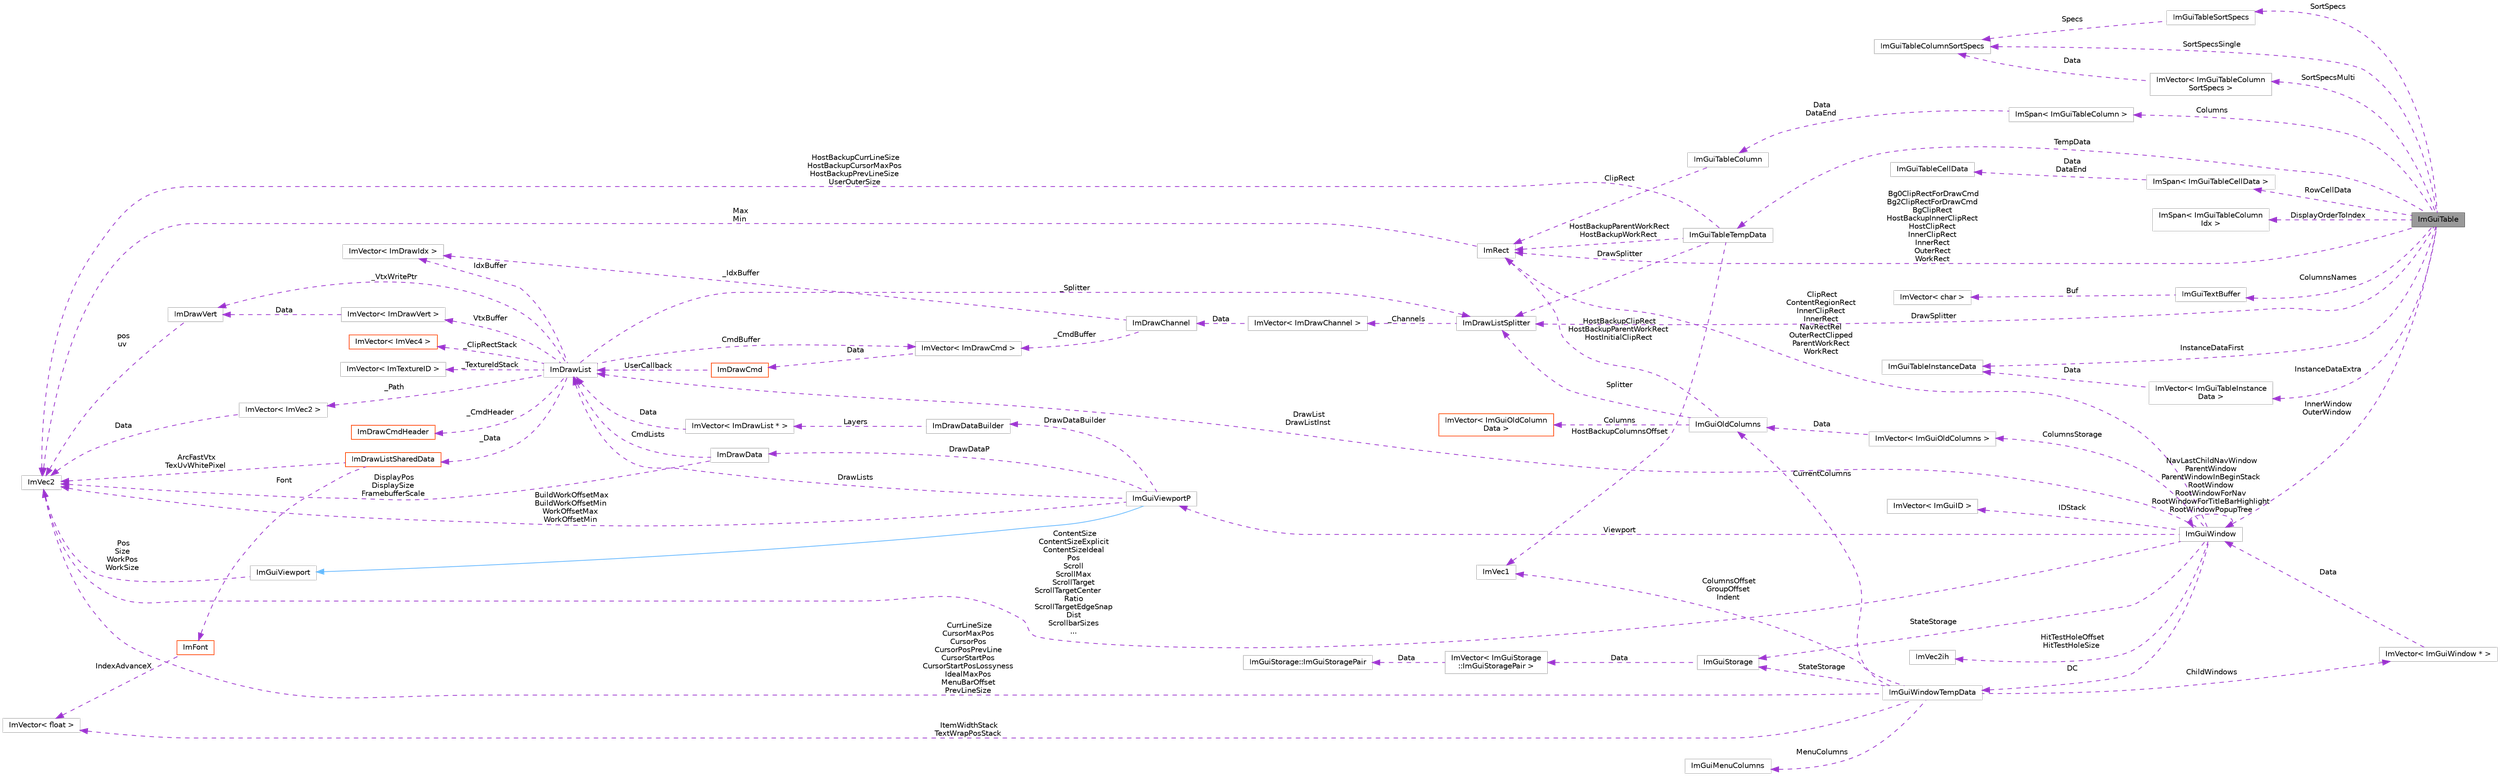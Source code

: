 digraph "ImGuiTable"
{
 // LATEX_PDF_SIZE
  bgcolor="transparent";
  edge [fontname=Helvetica,fontsize=10,labelfontname=Helvetica,labelfontsize=10];
  node [fontname=Helvetica,fontsize=10,shape=box,height=0.2,width=0.4];
  rankdir="LR";
  Node1 [label="ImGuiTable",height=0.2,width=0.4,color="gray40", fillcolor="grey60", style="filled", fontcolor="black",tooltip=" "];
  Node2 -> Node1 [dir="back",color="darkorchid3",style="dashed",label=" TempData" ];
  Node2 [label="ImGuiTableTempData",height=0.2,width=0.4,color="grey75", fillcolor="white", style="filled",URL="$struct_im_gui_table_temp_data.html",tooltip=" "];
  Node3 -> Node2 [dir="back",color="darkorchid3",style="dashed",label=" HostBackupCurrLineSize\nHostBackupCursorMaxPos\nHostBackupPrevLineSize\nUserOuterSize" ];
  Node3 [label="ImVec2",height=0.2,width=0.4,color="grey75", fillcolor="white", style="filled",URL="$struct_im_vec2.html",tooltip=" "];
  Node4 -> Node2 [dir="back",color="darkorchid3",style="dashed",label=" DrawSplitter" ];
  Node4 [label="ImDrawListSplitter",height=0.2,width=0.4,color="grey75", fillcolor="white", style="filled",URL="$struct_im_draw_list_splitter.html",tooltip=" "];
  Node5 -> Node4 [dir="back",color="darkorchid3",style="dashed",label=" _Channels" ];
  Node5 [label="ImVector\< ImDrawChannel \>",height=0.2,width=0.4,color="grey75", fillcolor="white", style="filled",URL="$struct_im_vector.html",tooltip=" "];
  Node6 -> Node5 [dir="back",color="darkorchid3",style="dashed",label=" Data" ];
  Node6 [label="ImDrawChannel",height=0.2,width=0.4,color="grey75", fillcolor="white", style="filled",URL="$struct_im_draw_channel.html",tooltip=" "];
  Node7 -> Node6 [dir="back",color="darkorchid3",style="dashed",label=" _CmdBuffer" ];
  Node7 [label="ImVector\< ImDrawCmd \>",height=0.2,width=0.4,color="grey75", fillcolor="white", style="filled",URL="$struct_im_vector.html",tooltip=" "];
  Node8 -> Node7 [dir="back",color="darkorchid3",style="dashed",label=" Data" ];
  Node8 [label="ImDrawCmd",height=0.2,width=0.4,color="orangered", fillcolor="white", style="filled",URL="$struct_im_draw_cmd.html",tooltip=" "];
  Node10 -> Node8 [dir="back",color="darkorchid3",style="dashed",label=" UserCallback" ];
  Node10 [label="ImDrawList",height=0.2,width=0.4,color="grey75", fillcolor="white", style="filled",URL="$struct_im_draw_list.html",tooltip=" "];
  Node7 -> Node10 [dir="back",color="darkorchid3",style="dashed",label=" CmdBuffer" ];
  Node11 -> Node10 [dir="back",color="darkorchid3",style="dashed",label=" IdxBuffer" ];
  Node11 [label="ImVector\< ImDrawIdx \>",height=0.2,width=0.4,color="grey75", fillcolor="white", style="filled",URL="$struct_im_vector.html",tooltip=" "];
  Node12 -> Node10 [dir="back",color="darkorchid3",style="dashed",label=" VtxBuffer" ];
  Node12 [label="ImVector\< ImDrawVert \>",height=0.2,width=0.4,color="grey75", fillcolor="white", style="filled",URL="$struct_im_vector.html",tooltip=" "];
  Node13 -> Node12 [dir="back",color="darkorchid3",style="dashed",label=" Data" ];
  Node13 [label="ImDrawVert",height=0.2,width=0.4,color="grey75", fillcolor="white", style="filled",URL="$struct_im_draw_vert.html",tooltip=" "];
  Node3 -> Node13 [dir="back",color="darkorchid3",style="dashed",label=" pos\nuv" ];
  Node14 -> Node10 [dir="back",color="darkorchid3",style="dashed",label=" _Data" ];
  Node14 [label="ImDrawListSharedData",height=0.2,width=0.4,color="orangered", fillcolor="white", style="filled",URL="$struct_im_draw_list_shared_data.html",tooltip=" "];
  Node3 -> Node14 [dir="back",color="darkorchid3",style="dashed",label=" ArcFastVtx\nTexUvWhitePixel" ];
  Node15 -> Node14 [dir="back",color="darkorchid3",style="dashed",label=" Font" ];
  Node15 [label="ImFont",height=0.2,width=0.4,color="orangered", fillcolor="white", style="filled",URL="$struct_im_font.html",tooltip=" "];
  Node16 -> Node15 [dir="back",color="darkorchid3",style="dashed",label=" IndexAdvanceX" ];
  Node16 [label="ImVector\< float \>",height=0.2,width=0.4,color="grey75", fillcolor="white", style="filled",URL="$struct_im_vector.html",tooltip=" "];
  Node13 -> Node10 [dir="back",color="darkorchid3",style="dashed",label=" _VtxWritePtr" ];
  Node27 -> Node10 [dir="back",color="darkorchid3",style="dashed",label=" _ClipRectStack" ];
  Node27 [label="ImVector\< ImVec4 \>",height=0.2,width=0.4,color="orangered", fillcolor="white", style="filled",URL="$struct_im_vector.html",tooltip=" "];
  Node28 -> Node10 [dir="back",color="darkorchid3",style="dashed",label=" _TextureIdStack" ];
  Node28 [label="ImVector\< ImTextureID \>",height=0.2,width=0.4,color="grey75", fillcolor="white", style="filled",URL="$struct_im_vector.html",tooltip=" "];
  Node29 -> Node10 [dir="back",color="darkorchid3",style="dashed",label=" _Path" ];
  Node29 [label="ImVector\< ImVec2 \>",height=0.2,width=0.4,color="grey75", fillcolor="white", style="filled",URL="$struct_im_vector.html",tooltip=" "];
  Node3 -> Node29 [dir="back",color="darkorchid3",style="dashed",label=" Data" ];
  Node30 -> Node10 [dir="back",color="darkorchid3",style="dashed",label=" _CmdHeader" ];
  Node30 [label="ImDrawCmdHeader",height=0.2,width=0.4,color="orangered", fillcolor="white", style="filled",URL="$struct_im_draw_cmd_header.html",tooltip=" "];
  Node4 -> Node10 [dir="back",color="darkorchid3",style="dashed",label=" _Splitter" ];
  Node11 -> Node6 [dir="back",color="darkorchid3",style="dashed",label=" _IdxBuffer" ];
  Node31 -> Node2 [dir="back",color="darkorchid3",style="dashed",label=" HostBackupParentWorkRect\nHostBackupWorkRect" ];
  Node31 [label="ImRect",height=0.2,width=0.4,color="grey75", fillcolor="white", style="filled",URL="$struct_im_rect.html",tooltip=" "];
  Node3 -> Node31 [dir="back",color="darkorchid3",style="dashed",label=" Max\nMin" ];
  Node32 -> Node2 [dir="back",color="darkorchid3",style="dashed",label=" HostBackupColumnsOffset" ];
  Node32 [label="ImVec1",height=0.2,width=0.4,color="grey75", fillcolor="white", style="filled",URL="$struct_im_vec1.html",tooltip=" "];
  Node33 -> Node1 [dir="back",color="darkorchid3",style="dashed",label=" Columns" ];
  Node33 [label="ImSpan\< ImGuiTableColumn \>",height=0.2,width=0.4,color="grey75", fillcolor="white", style="filled",URL="$struct_im_span.html",tooltip=" "];
  Node34 -> Node33 [dir="back",color="darkorchid3",style="dashed",label=" Data\nDataEnd" ];
  Node34 [label="ImGuiTableColumn",height=0.2,width=0.4,color="grey75", fillcolor="white", style="filled",URL="$struct_im_gui_table_column.html",tooltip=" "];
  Node31 -> Node34 [dir="back",color="darkorchid3",style="dashed",label=" ClipRect" ];
  Node35 -> Node1 [dir="back",color="darkorchid3",style="dashed",label=" DisplayOrderToIndex" ];
  Node35 [label="ImSpan\< ImGuiTableColumn\lIdx \>",height=0.2,width=0.4,color="grey75", fillcolor="white", style="filled",URL="$struct_im_span.html",tooltip=" "];
  Node36 -> Node1 [dir="back",color="darkorchid3",style="dashed",label=" RowCellData" ];
  Node36 [label="ImSpan\< ImGuiTableCellData \>",height=0.2,width=0.4,color="grey75", fillcolor="white", style="filled",URL="$struct_im_span.html",tooltip=" "];
  Node37 -> Node36 [dir="back",color="darkorchid3",style="dashed",label=" Data\nDataEnd" ];
  Node37 [label="ImGuiTableCellData",height=0.2,width=0.4,color="grey75", fillcolor="white", style="filled",URL="$struct_im_gui_table_cell_data.html",tooltip=" "];
  Node31 -> Node1 [dir="back",color="darkorchid3",style="dashed",label=" Bg0ClipRectForDrawCmd\nBg2ClipRectForDrawCmd\nBgClipRect\nHostBackupInnerClipRect\nHostClipRect\nInnerClipRect\nInnerRect\nOuterRect\nWorkRect" ];
  Node38 -> Node1 [dir="back",color="darkorchid3",style="dashed",label=" InnerWindow\nOuterWindow" ];
  Node38 [label="ImGuiWindow",height=0.2,width=0.4,color="grey75", fillcolor="white", style="filled",URL="$struct_im_gui_window.html",tooltip=" "];
  Node39 -> Node38 [dir="back",color="darkorchid3",style="dashed",label=" Viewport" ];
  Node39 [label="ImGuiViewportP",height=0.2,width=0.4,color="grey75", fillcolor="white", style="filled",URL="$struct_im_gui_viewport_p.html",tooltip=" "];
  Node40 -> Node39 [dir="back",color="steelblue1",style="solid"];
  Node40 [label="ImGuiViewport",height=0.2,width=0.4,color="grey75", fillcolor="white", style="filled",URL="$struct_im_gui_viewport.html",tooltip=" "];
  Node3 -> Node40 [dir="back",color="darkorchid3",style="dashed",label=" Pos\nSize\nWorkPos\nWorkSize" ];
  Node10 -> Node39 [dir="back",color="darkorchid3",style="dashed",label=" DrawLists" ];
  Node41 -> Node39 [dir="back",color="darkorchid3",style="dashed",label=" DrawDataP" ];
  Node41 [label="ImDrawData",height=0.2,width=0.4,color="grey75", fillcolor="white", style="filled",URL="$struct_im_draw_data.html",tooltip=" "];
  Node10 -> Node41 [dir="back",color="darkorchid3",style="dashed",label=" CmdLists" ];
  Node3 -> Node41 [dir="back",color="darkorchid3",style="dashed",label=" DisplayPos\nDisplaySize\nFramebufferScale" ];
  Node42 -> Node39 [dir="back",color="darkorchid3",style="dashed",label=" DrawDataBuilder" ];
  Node42 [label="ImDrawDataBuilder",height=0.2,width=0.4,color="grey75", fillcolor="white", style="filled",URL="$struct_im_draw_data_builder.html",tooltip=" "];
  Node43 -> Node42 [dir="back",color="darkorchid3",style="dashed",label=" Layers" ];
  Node43 [label="ImVector\< ImDrawList * \>",height=0.2,width=0.4,color="grey75", fillcolor="white", style="filled",URL="$struct_im_vector.html",tooltip=" "];
  Node10 -> Node43 [dir="back",color="darkorchid3",style="dashed",label=" Data" ];
  Node3 -> Node39 [dir="back",color="darkorchid3",style="dashed",label=" BuildWorkOffsetMax\nBuildWorkOffsetMin\nWorkOffsetMax\nWorkOffsetMin" ];
  Node3 -> Node38 [dir="back",color="darkorchid3",style="dashed",label=" ContentSize\nContentSizeExplicit\nContentSizeIdeal\nPos\nScroll\nScrollMax\nScrollTarget\nScrollTargetCenter\lRatio\nScrollTargetEdgeSnap\lDist\nScrollbarSizes\n..." ];
  Node44 -> Node38 [dir="back",color="darkorchid3",style="dashed",label=" IDStack" ];
  Node44 [label="ImVector\< ImGuiID \>",height=0.2,width=0.4,color="grey75", fillcolor="white", style="filled",URL="$struct_im_vector.html",tooltip=" "];
  Node45 -> Node38 [dir="back",color="darkorchid3",style="dashed",label=" DC" ];
  Node45 [label="ImGuiWindowTempData",height=0.2,width=0.4,color="grey75", fillcolor="white", style="filled",URL="$struct_im_gui_window_temp_data.html",tooltip=" "];
  Node3 -> Node45 [dir="back",color="darkorchid3",style="dashed",label=" CurrLineSize\nCursorMaxPos\nCursorPos\nCursorPosPrevLine\nCursorStartPos\nCursorStartPosLossyness\nIdealMaxPos\nMenuBarOffset\nPrevLineSize" ];
  Node32 -> Node45 [dir="back",color="darkorchid3",style="dashed",label=" ColumnsOffset\nGroupOffset\nIndent" ];
  Node46 -> Node45 [dir="back",color="darkorchid3",style="dashed",label=" MenuColumns" ];
  Node46 [label="ImGuiMenuColumns",height=0.2,width=0.4,color="grey75", fillcolor="white", style="filled",URL="$struct_im_gui_menu_columns.html",tooltip=" "];
  Node47 -> Node45 [dir="back",color="darkorchid3",style="dashed",label=" ChildWindows" ];
  Node47 [label="ImVector\< ImGuiWindow * \>",height=0.2,width=0.4,color="grey75", fillcolor="white", style="filled",URL="$struct_im_vector.html",tooltip=" "];
  Node38 -> Node47 [dir="back",color="darkorchid3",style="dashed",label=" Data" ];
  Node48 -> Node45 [dir="back",color="darkorchid3",style="dashed",label=" StateStorage" ];
  Node48 [label="ImGuiStorage",height=0.2,width=0.4,color="grey75", fillcolor="white", style="filled",URL="$struct_im_gui_storage.html",tooltip=" "];
  Node49 -> Node48 [dir="back",color="darkorchid3",style="dashed",label=" Data" ];
  Node49 [label="ImVector\< ImGuiStorage\l::ImGuiStoragePair \>",height=0.2,width=0.4,color="grey75", fillcolor="white", style="filled",URL="$struct_im_vector.html",tooltip=" "];
  Node50 -> Node49 [dir="back",color="darkorchid3",style="dashed",label=" Data" ];
  Node50 [label="ImGuiStorage::ImGuiStoragePair",height=0.2,width=0.4,color="grey75", fillcolor="white", style="filled",URL="$struct_im_gui_storage_1_1_im_gui_storage_pair.html",tooltip=" "];
  Node51 -> Node45 [dir="back",color="darkorchid3",style="dashed",label=" CurrentColumns" ];
  Node51 [label="ImGuiOldColumns",height=0.2,width=0.4,color="grey75", fillcolor="white", style="filled",URL="$struct_im_gui_old_columns.html",tooltip=" "];
  Node31 -> Node51 [dir="back",color="darkorchid3",style="dashed",label=" HostBackupClipRect\nHostBackupParentWorkRect\nHostInitialClipRect" ];
  Node52 -> Node51 [dir="back",color="darkorchid3",style="dashed",label=" Columns" ];
  Node52 [label="ImVector\< ImGuiOldColumn\lData \>",height=0.2,width=0.4,color="orangered", fillcolor="white", style="filled",URL="$struct_im_vector.html",tooltip=" "];
  Node4 -> Node51 [dir="back",color="darkorchid3",style="dashed",label=" Splitter" ];
  Node16 -> Node45 [dir="back",color="darkorchid3",style="dashed",label=" ItemWidthStack\nTextWrapPosStack" ];
  Node31 -> Node38 [dir="back",color="darkorchid3",style="dashed",label=" ClipRect\nContentRegionRect\nInnerClipRect\nInnerRect\nNavRectRel\nOuterRectClipped\nParentWorkRect\nWorkRect" ];
  Node54 -> Node38 [dir="back",color="darkorchid3",style="dashed",label=" HitTestHoleOffset\nHitTestHoleSize" ];
  Node54 [label="ImVec2ih",height=0.2,width=0.4,color="grey75", fillcolor="white", style="filled",URL="$struct_im_vec2ih.html",tooltip=" "];
  Node48 -> Node38 [dir="back",color="darkorchid3",style="dashed",label=" StateStorage" ];
  Node55 -> Node38 [dir="back",color="darkorchid3",style="dashed",label=" ColumnsStorage" ];
  Node55 [label="ImVector\< ImGuiOldColumns \>",height=0.2,width=0.4,color="grey75", fillcolor="white", style="filled",URL="$struct_im_vector.html",tooltip=" "];
  Node51 -> Node55 [dir="back",color="darkorchid3",style="dashed",label=" Data" ];
  Node10 -> Node38 [dir="back",color="darkorchid3",style="dashed",label=" DrawList\nDrawListInst" ];
  Node38 -> Node38 [dir="back",color="darkorchid3",style="dashed",label=" NavLastChildNavWindow\nParentWindow\nParentWindowInBeginStack\nRootWindow\nRootWindowForNav\nRootWindowForTitleBarHighlight\nRootWindowPopupTree" ];
  Node56 -> Node1 [dir="back",color="darkorchid3",style="dashed",label=" ColumnsNames" ];
  Node56 [label="ImGuiTextBuffer",height=0.2,width=0.4,color="grey75", fillcolor="white", style="filled",URL="$struct_im_gui_text_buffer.html",tooltip=" "];
  Node57 -> Node56 [dir="back",color="darkorchid3",style="dashed",label=" Buf" ];
  Node57 [label="ImVector\< char \>",height=0.2,width=0.4,color="grey75", fillcolor="white", style="filled",URL="$struct_im_vector.html",tooltip=" "];
  Node4 -> Node1 [dir="back",color="darkorchid3",style="dashed",label=" DrawSplitter" ];
  Node58 -> Node1 [dir="back",color="darkorchid3",style="dashed",label=" InstanceDataFirst" ];
  Node58 [label="ImGuiTableInstanceData",height=0.2,width=0.4,color="grey75", fillcolor="white", style="filled",URL="$struct_im_gui_table_instance_data.html",tooltip=" "];
  Node59 -> Node1 [dir="back",color="darkorchid3",style="dashed",label=" InstanceDataExtra" ];
  Node59 [label="ImVector\< ImGuiTableInstance\lData \>",height=0.2,width=0.4,color="grey75", fillcolor="white", style="filled",URL="$struct_im_vector.html",tooltip=" "];
  Node58 -> Node59 [dir="back",color="darkorchid3",style="dashed",label=" Data" ];
  Node60 -> Node1 [dir="back",color="darkorchid3",style="dashed",label=" SortSpecsSingle" ];
  Node60 [label="ImGuiTableColumnSortSpecs",height=0.2,width=0.4,color="grey75", fillcolor="white", style="filled",URL="$struct_im_gui_table_column_sort_specs.html",tooltip=" "];
  Node61 -> Node1 [dir="back",color="darkorchid3",style="dashed",label=" SortSpecsMulti" ];
  Node61 [label="ImVector\< ImGuiTableColumn\lSortSpecs \>",height=0.2,width=0.4,color="grey75", fillcolor="white", style="filled",URL="$struct_im_vector.html",tooltip=" "];
  Node60 -> Node61 [dir="back",color="darkorchid3",style="dashed",label=" Data" ];
  Node62 -> Node1 [dir="back",color="darkorchid3",style="dashed",label=" SortSpecs" ];
  Node62 [label="ImGuiTableSortSpecs",height=0.2,width=0.4,color="grey75", fillcolor="white", style="filled",URL="$struct_im_gui_table_sort_specs.html",tooltip=" "];
  Node60 -> Node62 [dir="back",color="darkorchid3",style="dashed",label=" Specs" ];
}
